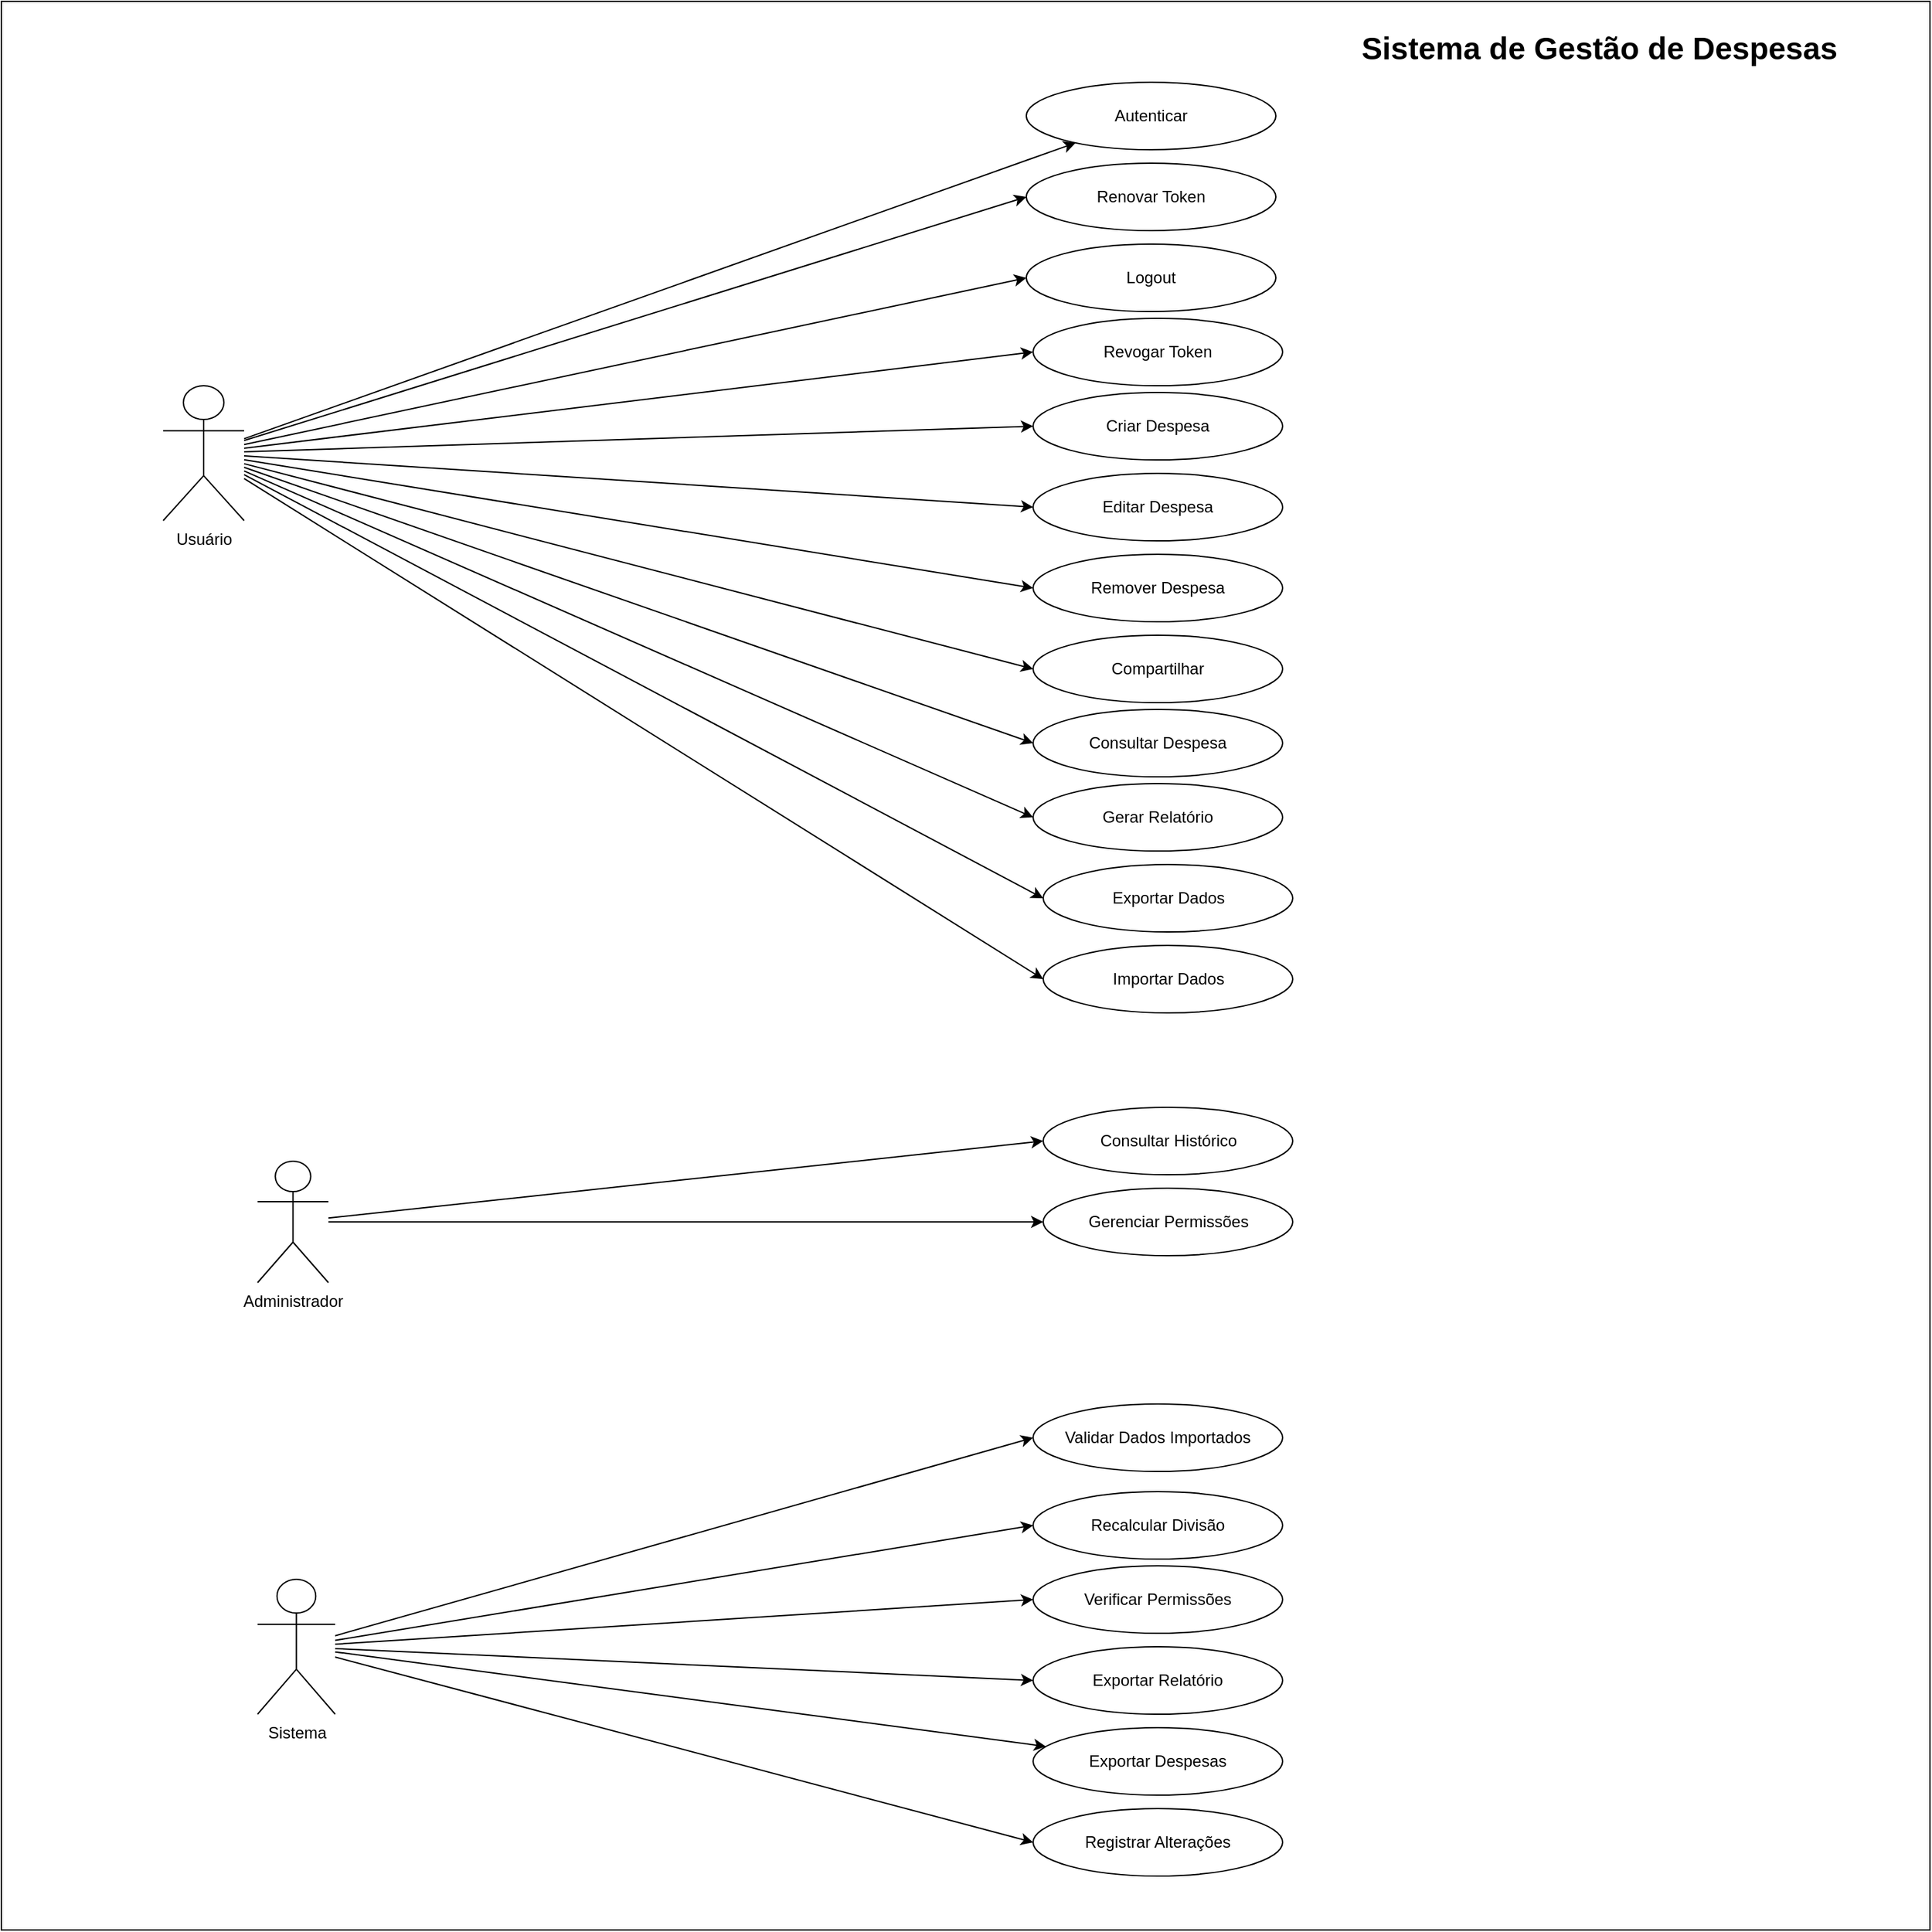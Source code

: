 <mxfile version="25.0.3">
  <diagram name="Página-1" id="RAfgA8RTvtt0lht7D1WV">
    <mxGraphModel dx="2150" dy="1912" grid="1" gridSize="10" guides="1" tooltips="1" connect="1" arrows="1" fold="1" page="1" pageScale="1" pageWidth="827" pageHeight="1169" math="0" shadow="0">
      <root>
        <mxCell id="0" />
        <mxCell id="1" parent="0" />
        <mxCell id="-1MS0kAReskjpL7NMIqj-1" value="" style="whiteSpace=wrap;html=1;aspect=fixed;" vertex="1" parent="1">
          <mxGeometry x="-440" y="-20" width="1430" height="1430" as="geometry" />
        </mxCell>
        <mxCell id="-1MS0kAReskjpL7NMIqj-2" value="Sistema de Gestão de Despesas" style="text;html=1;align=center;verticalAlign=middle;whiteSpace=wrap;rounded=0;fontSize=23;fontStyle=1" vertex="1" parent="1">
          <mxGeometry x="510" width="470" height="30" as="geometry" />
        </mxCell>
        <mxCell id="-1MS0kAReskjpL7NMIqj-38" style="rounded=0;orthogonalLoop=1;jettySize=auto;html=1;" edge="1" parent="1" source="-1MS0kAReskjpL7NMIqj-3" target="-1MS0kAReskjpL7NMIqj-27">
          <mxGeometry relative="1" as="geometry" />
        </mxCell>
        <mxCell id="-1MS0kAReskjpL7NMIqj-39" style="rounded=0;orthogonalLoop=1;jettySize=auto;html=1;entryX=0;entryY=0.5;entryDx=0;entryDy=0;" edge="1" parent="1" source="-1MS0kAReskjpL7NMIqj-3" target="-1MS0kAReskjpL7NMIqj-29">
          <mxGeometry relative="1" as="geometry" />
        </mxCell>
        <mxCell id="-1MS0kAReskjpL7NMIqj-40" style="rounded=0;orthogonalLoop=1;jettySize=auto;html=1;entryX=0;entryY=0.5;entryDx=0;entryDy=0;" edge="1" parent="1" source="-1MS0kAReskjpL7NMIqj-3" target="-1MS0kAReskjpL7NMIqj-18">
          <mxGeometry relative="1" as="geometry" />
        </mxCell>
        <mxCell id="-1MS0kAReskjpL7NMIqj-41" style="rounded=0;orthogonalLoop=1;jettySize=auto;html=1;entryX=0;entryY=0.5;entryDx=0;entryDy=0;" edge="1" parent="1" source="-1MS0kAReskjpL7NMIqj-3" target="-1MS0kAReskjpL7NMIqj-19">
          <mxGeometry relative="1" as="geometry" />
        </mxCell>
        <mxCell id="-1MS0kAReskjpL7NMIqj-42" style="rounded=0;orthogonalLoop=1;jettySize=auto;html=1;entryX=0;entryY=0.5;entryDx=0;entryDy=0;" edge="1" parent="1" source="-1MS0kAReskjpL7NMIqj-3" target="-1MS0kAReskjpL7NMIqj-20">
          <mxGeometry relative="1" as="geometry" />
        </mxCell>
        <mxCell id="-1MS0kAReskjpL7NMIqj-43" style="rounded=0;orthogonalLoop=1;jettySize=auto;html=1;entryX=0;entryY=0.5;entryDx=0;entryDy=0;" edge="1" parent="1" source="-1MS0kAReskjpL7NMIqj-3" target="-1MS0kAReskjpL7NMIqj-21">
          <mxGeometry relative="1" as="geometry" />
        </mxCell>
        <mxCell id="-1MS0kAReskjpL7NMIqj-44" style="rounded=0;orthogonalLoop=1;jettySize=auto;html=1;entryX=0;entryY=0.5;entryDx=0;entryDy=0;" edge="1" parent="1" source="-1MS0kAReskjpL7NMIqj-3" target="-1MS0kAReskjpL7NMIqj-22">
          <mxGeometry relative="1" as="geometry" />
        </mxCell>
        <mxCell id="-1MS0kAReskjpL7NMIqj-45" style="rounded=0;orthogonalLoop=1;jettySize=auto;html=1;entryX=0;entryY=0.5;entryDx=0;entryDy=0;" edge="1" parent="1" source="-1MS0kAReskjpL7NMIqj-3" target="-1MS0kAReskjpL7NMIqj-23">
          <mxGeometry relative="1" as="geometry" />
        </mxCell>
        <mxCell id="-1MS0kAReskjpL7NMIqj-46" style="rounded=0;orthogonalLoop=1;jettySize=auto;html=1;entryX=0;entryY=0.5;entryDx=0;entryDy=0;" edge="1" parent="1" source="-1MS0kAReskjpL7NMIqj-3" target="-1MS0kAReskjpL7NMIqj-24">
          <mxGeometry relative="1" as="geometry" />
        </mxCell>
        <mxCell id="-1MS0kAReskjpL7NMIqj-47" style="rounded=0;orthogonalLoop=1;jettySize=auto;html=1;entryX=0;entryY=0.5;entryDx=0;entryDy=0;" edge="1" parent="1" source="-1MS0kAReskjpL7NMIqj-3" target="-1MS0kAReskjpL7NMIqj-25">
          <mxGeometry relative="1" as="geometry" />
        </mxCell>
        <mxCell id="-1MS0kAReskjpL7NMIqj-48" style="rounded=0;orthogonalLoop=1;jettySize=auto;html=1;entryX=0;entryY=0.5;entryDx=0;entryDy=0;" edge="1" parent="1" source="-1MS0kAReskjpL7NMIqj-3" target="-1MS0kAReskjpL7NMIqj-26">
          <mxGeometry relative="1" as="geometry" />
        </mxCell>
        <mxCell id="-1MS0kAReskjpL7NMIqj-49" style="rounded=0;orthogonalLoop=1;jettySize=auto;html=1;entryX=0;entryY=0.5;entryDx=0;entryDy=0;" edge="1" parent="1" source="-1MS0kAReskjpL7NMIqj-3" target="-1MS0kAReskjpL7NMIqj-28">
          <mxGeometry relative="1" as="geometry" />
        </mxCell>
        <mxCell id="-1MS0kAReskjpL7NMIqj-3" value="Usuário" style="shape=umlActor;verticalLabelPosition=bottom;verticalAlign=top;html=1;outlineConnect=0;" vertex="1" parent="1">
          <mxGeometry x="-320" y="265" width="60" height="100" as="geometry" />
        </mxCell>
        <mxCell id="-1MS0kAReskjpL7NMIqj-50" style="rounded=0;orthogonalLoop=1;jettySize=auto;html=1;entryX=0;entryY=0.5;entryDx=0;entryDy=0;" edge="1" parent="1" source="-1MS0kAReskjpL7NMIqj-11" target="-1MS0kAReskjpL7NMIqj-30">
          <mxGeometry relative="1" as="geometry" />
        </mxCell>
        <mxCell id="-1MS0kAReskjpL7NMIqj-51" style="edgeStyle=orthogonalEdgeStyle;rounded=0;orthogonalLoop=1;jettySize=auto;html=1;" edge="1" parent="1" source="-1MS0kAReskjpL7NMIqj-11" target="-1MS0kAReskjpL7NMIqj-31">
          <mxGeometry relative="1" as="geometry" />
        </mxCell>
        <mxCell id="-1MS0kAReskjpL7NMIqj-11" value="Administrador" style="shape=umlActor;verticalLabelPosition=bottom;verticalAlign=top;html=1;outlineConnect=0;" vertex="1" parent="1">
          <mxGeometry x="-250" y="840" width="52.5" height="90" as="geometry" />
        </mxCell>
        <mxCell id="-1MS0kAReskjpL7NMIqj-53" style="rounded=0;orthogonalLoop=1;jettySize=auto;html=1;entryX=0;entryY=0.5;entryDx=0;entryDy=0;" edge="1" parent="1" source="-1MS0kAReskjpL7NMIqj-12" target="-1MS0kAReskjpL7NMIqj-32">
          <mxGeometry relative="1" as="geometry" />
        </mxCell>
        <mxCell id="-1MS0kAReskjpL7NMIqj-54" style="rounded=0;orthogonalLoop=1;jettySize=auto;html=1;entryX=0;entryY=0.5;entryDx=0;entryDy=0;" edge="1" parent="1" source="-1MS0kAReskjpL7NMIqj-12" target="-1MS0kAReskjpL7NMIqj-33">
          <mxGeometry relative="1" as="geometry" />
        </mxCell>
        <mxCell id="-1MS0kAReskjpL7NMIqj-55" style="rounded=0;orthogonalLoop=1;jettySize=auto;html=1;entryX=0;entryY=0.5;entryDx=0;entryDy=0;" edge="1" parent="1" source="-1MS0kAReskjpL7NMIqj-12" target="-1MS0kAReskjpL7NMIqj-34">
          <mxGeometry relative="1" as="geometry" />
        </mxCell>
        <mxCell id="-1MS0kAReskjpL7NMIqj-56" style="rounded=0;orthogonalLoop=1;jettySize=auto;html=1;entryX=0;entryY=0.5;entryDx=0;entryDy=0;" edge="1" parent="1" source="-1MS0kAReskjpL7NMIqj-12" target="-1MS0kAReskjpL7NMIqj-35">
          <mxGeometry relative="1" as="geometry" />
        </mxCell>
        <mxCell id="-1MS0kAReskjpL7NMIqj-57" style="rounded=0;orthogonalLoop=1;jettySize=auto;html=1;" edge="1" parent="1" source="-1MS0kAReskjpL7NMIqj-12" target="-1MS0kAReskjpL7NMIqj-36">
          <mxGeometry relative="1" as="geometry" />
        </mxCell>
        <mxCell id="-1MS0kAReskjpL7NMIqj-58" style="rounded=0;orthogonalLoop=1;jettySize=auto;html=1;entryX=0;entryY=0.5;entryDx=0;entryDy=0;" edge="1" parent="1" source="-1MS0kAReskjpL7NMIqj-12" target="-1MS0kAReskjpL7NMIqj-37">
          <mxGeometry relative="1" as="geometry" />
        </mxCell>
        <mxCell id="-1MS0kAReskjpL7NMIqj-12" value="Sistema&lt;div&gt;&lt;br&gt;&lt;/div&gt;" style="shape=umlActor;verticalLabelPosition=bottom;verticalAlign=top;html=1;outlineConnect=0;" vertex="1" parent="1">
          <mxGeometry x="-250" y="1150" width="57.5" height="100" as="geometry" />
        </mxCell>
        <mxCell id="-1MS0kAReskjpL7NMIqj-18" value="Logout         " style="ellipse;whiteSpace=wrap;html=1;" vertex="1" parent="1">
          <mxGeometry x="320" y="160" width="185" height="50" as="geometry" />
        </mxCell>
        <mxCell id="-1MS0kAReskjpL7NMIqj-19" value="Revogar Token" style="ellipse;whiteSpace=wrap;html=1;" vertex="1" parent="1">
          <mxGeometry x="325" y="215" width="185" height="50" as="geometry" />
        </mxCell>
        <mxCell id="-1MS0kAReskjpL7NMIqj-20" value="Criar Despesa" style="ellipse;whiteSpace=wrap;html=1;" vertex="1" parent="1">
          <mxGeometry x="325" y="270" width="185" height="50" as="geometry" />
        </mxCell>
        <mxCell id="-1MS0kAReskjpL7NMIqj-21" value="Editar Despesa" style="ellipse;whiteSpace=wrap;html=1;" vertex="1" parent="1">
          <mxGeometry x="325" y="330" width="185" height="50" as="geometry" />
        </mxCell>
        <mxCell id="-1MS0kAReskjpL7NMIqj-22" value="Remover Despesa" style="ellipse;whiteSpace=wrap;html=1;" vertex="1" parent="1">
          <mxGeometry x="325" y="390" width="185" height="50" as="geometry" />
        </mxCell>
        <mxCell id="-1MS0kAReskjpL7NMIqj-23" value="Compartilhar   " style="ellipse;whiteSpace=wrap;html=1;" vertex="1" parent="1">
          <mxGeometry x="325" y="450" width="185" height="50" as="geometry" />
        </mxCell>
        <mxCell id="-1MS0kAReskjpL7NMIqj-24" value="Consultar Despesa" style="ellipse;whiteSpace=wrap;html=1;" vertex="1" parent="1">
          <mxGeometry x="325" y="505" width="185" height="50" as="geometry" />
        </mxCell>
        <mxCell id="-1MS0kAReskjpL7NMIqj-25" value="Gerar Relatório" style="ellipse;whiteSpace=wrap;html=1;" vertex="1" parent="1">
          <mxGeometry x="325" y="560" width="185" height="50" as="geometry" />
        </mxCell>
        <mxCell id="-1MS0kAReskjpL7NMIqj-26" value="Exportar Dados" style="ellipse;whiteSpace=wrap;html=1;" vertex="1" parent="1">
          <mxGeometry x="332.5" y="620" width="185" height="50" as="geometry" />
        </mxCell>
        <mxCell id="-1MS0kAReskjpL7NMIqj-27" value="Autenticar     " style="ellipse;whiteSpace=wrap;html=1;" vertex="1" parent="1">
          <mxGeometry x="320" y="40" width="185" height="50" as="geometry" />
        </mxCell>
        <mxCell id="-1MS0kAReskjpL7NMIqj-28" value="Importar Dados" style="ellipse;whiteSpace=wrap;html=1;" vertex="1" parent="1">
          <mxGeometry x="332.5" y="680" width="185" height="50" as="geometry" />
        </mxCell>
        <mxCell id="-1MS0kAReskjpL7NMIqj-29" value="Renovar Token" style="ellipse;whiteSpace=wrap;html=1;" vertex="1" parent="1">
          <mxGeometry x="320" y="100" width="185" height="50" as="geometry" />
        </mxCell>
        <mxCell id="-1MS0kAReskjpL7NMIqj-30" value="Consultar Histórico" style="ellipse;whiteSpace=wrap;html=1;" vertex="1" parent="1">
          <mxGeometry x="332.5" y="800" width="185" height="50" as="geometry" />
        </mxCell>
        <mxCell id="-1MS0kAReskjpL7NMIqj-31" value="Gerenciar Permissões" style="ellipse;whiteSpace=wrap;html=1;" vertex="1" parent="1">
          <mxGeometry x="332.5" y="860" width="185" height="50" as="geometry" />
        </mxCell>
        <mxCell id="-1MS0kAReskjpL7NMIqj-32" value="Validar Dados Importados" style="ellipse;whiteSpace=wrap;html=1;" vertex="1" parent="1">
          <mxGeometry x="325" y="1020" width="185" height="50" as="geometry" />
        </mxCell>
        <mxCell id="-1MS0kAReskjpL7NMIqj-33" value="Recalcular Divisão" style="ellipse;whiteSpace=wrap;html=1;" vertex="1" parent="1">
          <mxGeometry x="325" y="1085" width="185" height="50" as="geometry" />
        </mxCell>
        <mxCell id="-1MS0kAReskjpL7NMIqj-34" value="Verificar Permissões" style="ellipse;whiteSpace=wrap;html=1;" vertex="1" parent="1">
          <mxGeometry x="325" y="1140" width="185" height="50" as="geometry" />
        </mxCell>
        <mxCell id="-1MS0kAReskjpL7NMIqj-35" value="Exportar Relatório" style="ellipse;whiteSpace=wrap;html=1;" vertex="1" parent="1">
          <mxGeometry x="325" y="1200" width="185" height="50" as="geometry" />
        </mxCell>
        <mxCell id="-1MS0kAReskjpL7NMIqj-36" value="Exportar Despesas" style="ellipse;whiteSpace=wrap;html=1;" vertex="1" parent="1">
          <mxGeometry x="325" y="1260" width="185" height="50" as="geometry" />
        </mxCell>
        <mxCell id="-1MS0kAReskjpL7NMIqj-37" value="Registrar Alterações" style="ellipse;whiteSpace=wrap;html=1;" vertex="1" parent="1">
          <mxGeometry x="325" y="1320" width="185" height="50" as="geometry" />
        </mxCell>
      </root>
    </mxGraphModel>
  </diagram>
</mxfile>

